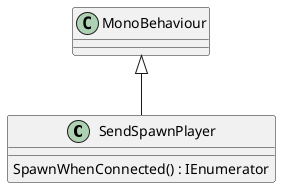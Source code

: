 @startuml
class SendSpawnPlayer {
    SpawnWhenConnected() : IEnumerator
}
MonoBehaviour <|-- SendSpawnPlayer
@enduml
